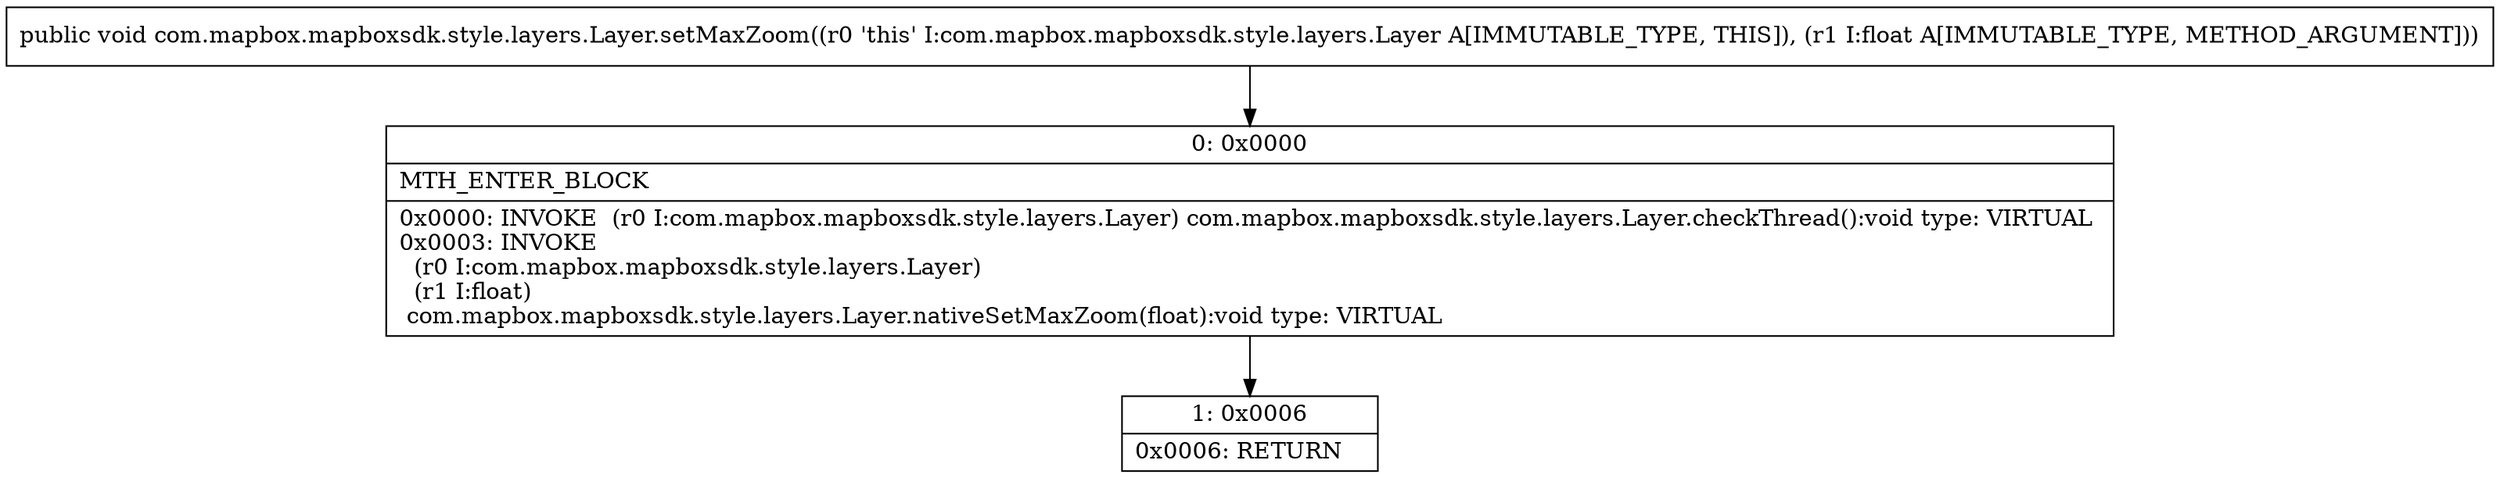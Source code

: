 digraph "CFG forcom.mapbox.mapboxsdk.style.layers.Layer.setMaxZoom(F)V" {
Node_0 [shape=record,label="{0\:\ 0x0000|MTH_ENTER_BLOCK\l|0x0000: INVOKE  (r0 I:com.mapbox.mapboxsdk.style.layers.Layer) com.mapbox.mapboxsdk.style.layers.Layer.checkThread():void type: VIRTUAL \l0x0003: INVOKE  \l  (r0 I:com.mapbox.mapboxsdk.style.layers.Layer)\l  (r1 I:float)\l com.mapbox.mapboxsdk.style.layers.Layer.nativeSetMaxZoom(float):void type: VIRTUAL \l}"];
Node_1 [shape=record,label="{1\:\ 0x0006|0x0006: RETURN   \l}"];
MethodNode[shape=record,label="{public void com.mapbox.mapboxsdk.style.layers.Layer.setMaxZoom((r0 'this' I:com.mapbox.mapboxsdk.style.layers.Layer A[IMMUTABLE_TYPE, THIS]), (r1 I:float A[IMMUTABLE_TYPE, METHOD_ARGUMENT])) }"];
MethodNode -> Node_0;
Node_0 -> Node_1;
}

